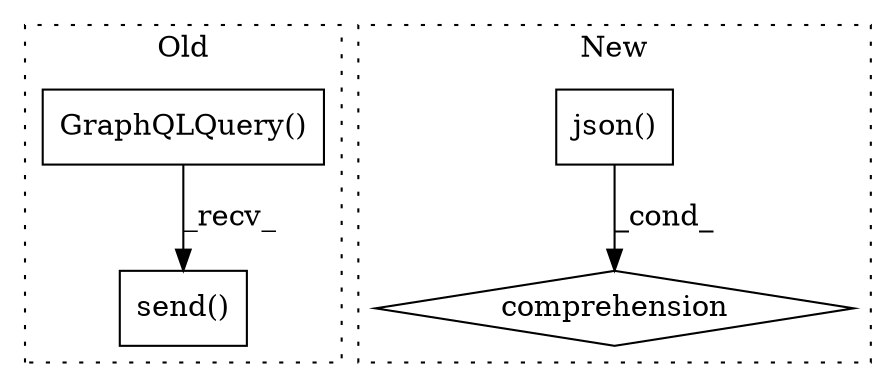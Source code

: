 digraph G {
subgraph cluster0 {
1 [label="GraphQLQuery()" a="75" s="2041,2076" l="17,1" shape="box"];
3 [label="send()" a="75" s="2349" l="8" shape="box"];
label = "Old";
style="dotted";
}
subgraph cluster1 {
2 [label="json()" a="75" s="2073" l="41" shape="box"];
4 [label="comprehension" a="45" s="2064" l="3" shape="diamond"];
label = "New";
style="dotted";
}
1 -> 3 [label="_recv_"];
2 -> 4 [label="_cond_"];
}